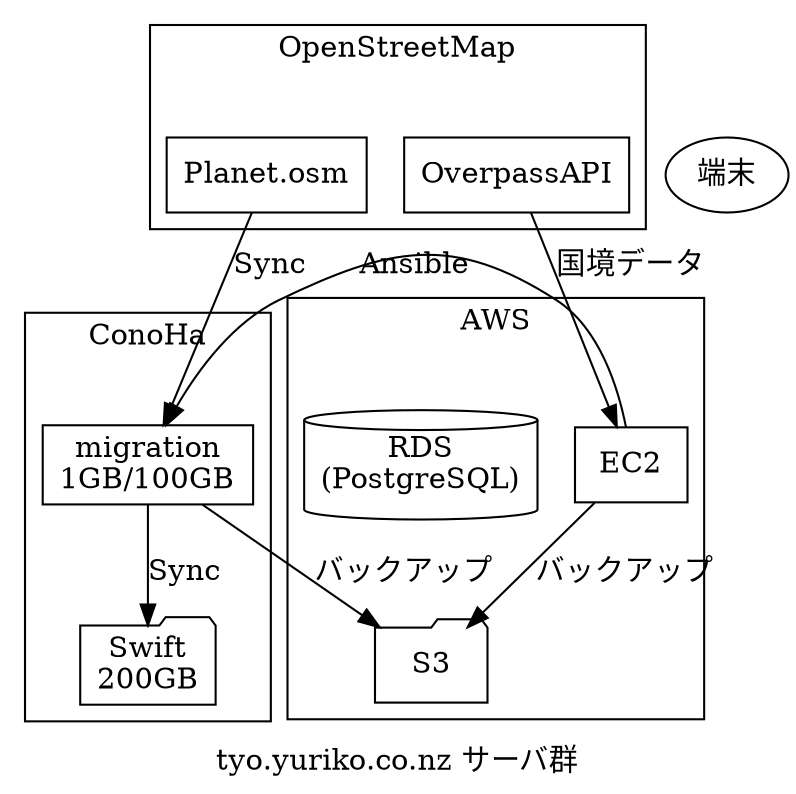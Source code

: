 digraph G {
    label="tyo.yuriko.co.nz サーバ群"
    rankdir=TB
    subgraph cluster_conoha {
        label = "ConoHa"
        migration [label="migration\n1GB/100GB" shape="box"]
        Swift [ shape="folder", label="Swift\n200GB"]
    };
    subgraph cluster_aws {
        label = "AWS"
        EC2 [shape="box"];
        RDS [label="RDS\n(PostgreSQL)" shape="cylinder"];
        S3 [shape="folder"]
    };
    subgraph cluster_osm {
        label = "OpenStreetMap"
        planet [shape="box", label="Planet.osm"]
        OverpassAPI [shape="box"]
    };
    OverpassAPI -> EC2 [label="国境データ"]
    migration -> S3 [label="バックアップ"];
    EC2 -> S3 [label="バックアップ"];
    端末
    EC2 -> migration [label="Ansible"]
    planet -> migration -> Swift [label="Sync"]
}
